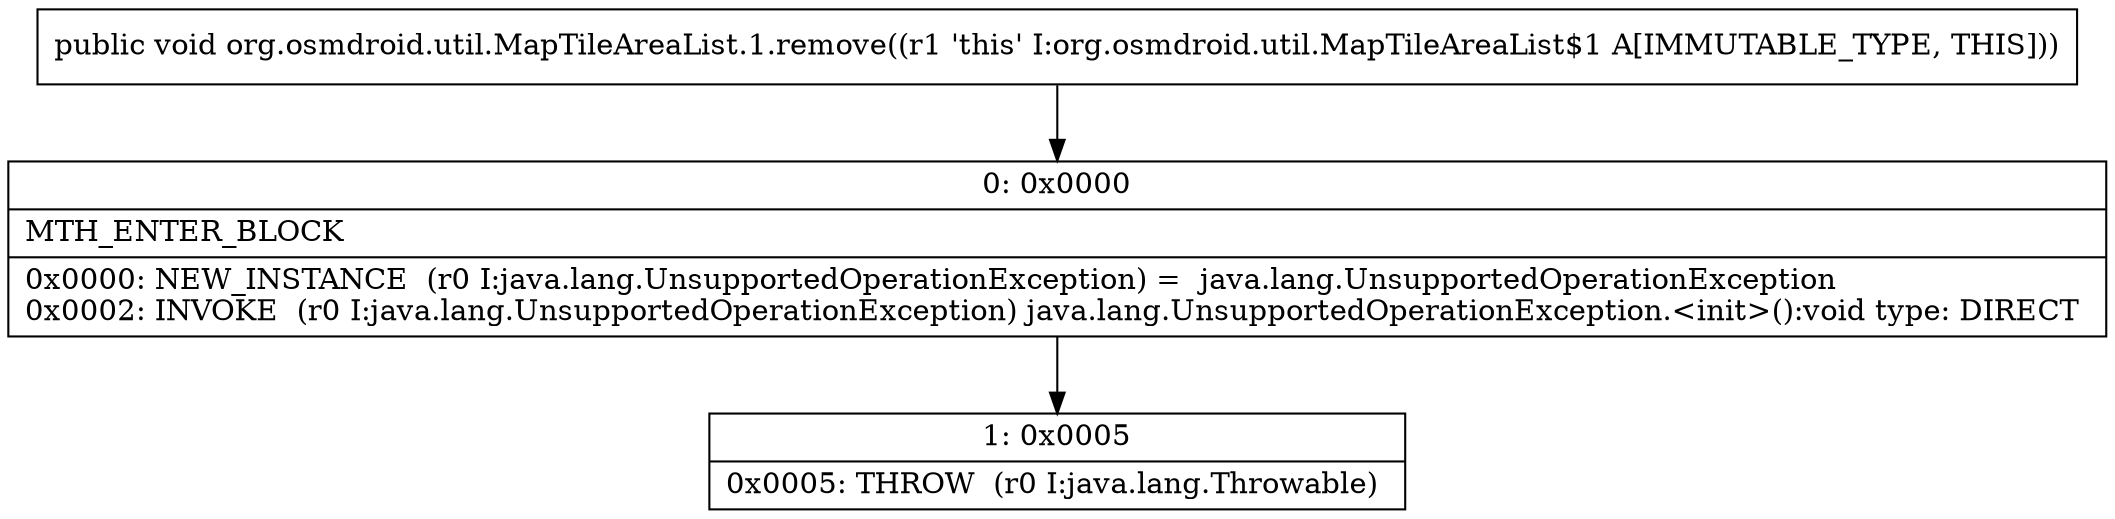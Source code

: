 digraph "CFG fororg.osmdroid.util.MapTileAreaList.1.remove()V" {
Node_0 [shape=record,label="{0\:\ 0x0000|MTH_ENTER_BLOCK\l|0x0000: NEW_INSTANCE  (r0 I:java.lang.UnsupportedOperationException) =  java.lang.UnsupportedOperationException \l0x0002: INVOKE  (r0 I:java.lang.UnsupportedOperationException) java.lang.UnsupportedOperationException.\<init\>():void type: DIRECT \l}"];
Node_1 [shape=record,label="{1\:\ 0x0005|0x0005: THROW  (r0 I:java.lang.Throwable) \l}"];
MethodNode[shape=record,label="{public void org.osmdroid.util.MapTileAreaList.1.remove((r1 'this' I:org.osmdroid.util.MapTileAreaList$1 A[IMMUTABLE_TYPE, THIS])) }"];
MethodNode -> Node_0;
Node_0 -> Node_1;
}

